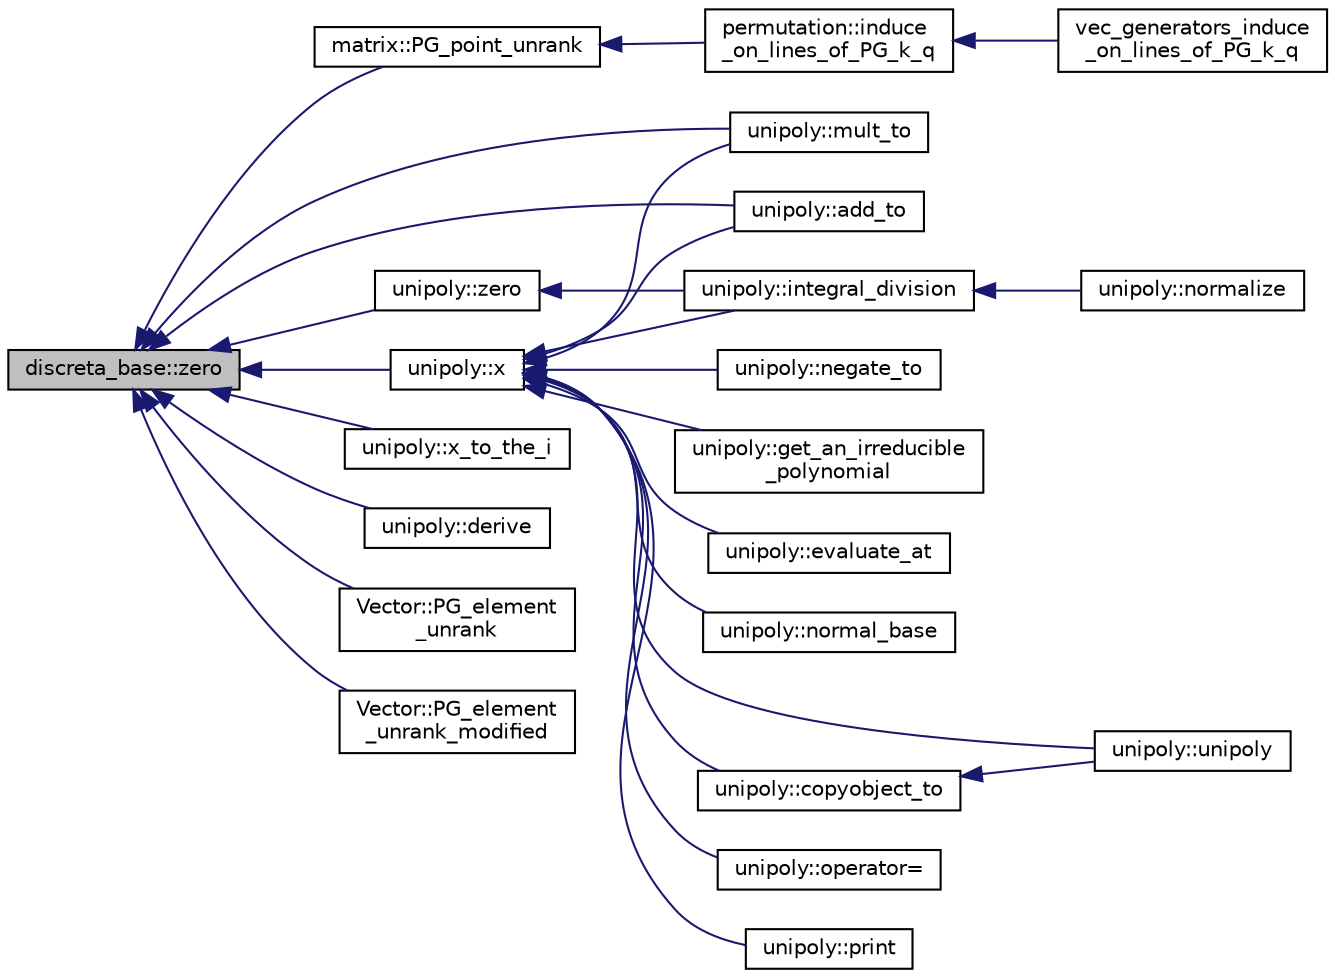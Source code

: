 digraph "discreta_base::zero"
{
  edge [fontname="Helvetica",fontsize="10",labelfontname="Helvetica",labelfontsize="10"];
  node [fontname="Helvetica",fontsize="10",shape=record];
  rankdir="LR";
  Node18549 [label="discreta_base::zero",height=0.2,width=0.4,color="black", fillcolor="grey75", style="filled", fontcolor="black"];
  Node18549 -> Node18550 [dir="back",color="midnightblue",fontsize="10",style="solid",fontname="Helvetica"];
  Node18550 [label="matrix::PG_point_unrank",height=0.2,width=0.4,color="black", fillcolor="white", style="filled",URL="$d1/d8d/classmatrix.html#a5e3395e0dabdef2f693d463814577f5d"];
  Node18550 -> Node18551 [dir="back",color="midnightblue",fontsize="10",style="solid",fontname="Helvetica"];
  Node18551 [label="permutation::induce\l_on_lines_of_PG_k_q",height=0.2,width=0.4,color="black", fillcolor="white", style="filled",URL="$d0/d08/classpermutation.html#a3e01585ffb15282fc45a3158c5ad0b76"];
  Node18551 -> Node18552 [dir="back",color="midnightblue",fontsize="10",style="solid",fontname="Helvetica"];
  Node18552 [label="vec_generators_induce\l_on_lines_of_PG_k_q",height=0.2,width=0.4,color="black", fillcolor="white", style="filled",URL="$d0/dd3/perm__group__gens_8_c.html#ab33fa2e167b2501e5761fee699b4c285"];
  Node18549 -> Node18553 [dir="back",color="midnightblue",fontsize="10",style="solid",fontname="Helvetica"];
  Node18553 [label="unipoly::mult_to",height=0.2,width=0.4,color="black", fillcolor="white", style="filled",URL="$d1/d89/classunipoly.html#a95bf7f347a5630f0d3f9737ffe22a341"];
  Node18549 -> Node18554 [dir="back",color="midnightblue",fontsize="10",style="solid",fontname="Helvetica"];
  Node18554 [label="unipoly::add_to",height=0.2,width=0.4,color="black", fillcolor="white", style="filled",URL="$d1/d89/classunipoly.html#abebdaf912a2b0e7c27470f4191d0e180"];
  Node18549 -> Node18555 [dir="back",color="midnightblue",fontsize="10",style="solid",fontname="Helvetica"];
  Node18555 [label="unipoly::zero",height=0.2,width=0.4,color="black", fillcolor="white", style="filled",URL="$d1/d89/classunipoly.html#a8fd1c1a5602dc59b0e1a68bee23d60b6"];
  Node18555 -> Node18556 [dir="back",color="midnightblue",fontsize="10",style="solid",fontname="Helvetica"];
  Node18556 [label="unipoly::integral_division",height=0.2,width=0.4,color="black", fillcolor="white", style="filled",URL="$d1/d89/classunipoly.html#aeb794e4d6b10709ed6be7dae9826d705"];
  Node18556 -> Node18557 [dir="back",color="midnightblue",fontsize="10",style="solid",fontname="Helvetica"];
  Node18557 [label="unipoly::normalize",height=0.2,width=0.4,color="black", fillcolor="white", style="filled",URL="$d1/d89/classunipoly.html#a1fdf6f2da235edcf45fca433dea19370"];
  Node18549 -> Node18558 [dir="back",color="midnightblue",fontsize="10",style="solid",fontname="Helvetica"];
  Node18558 [label="unipoly::x",height=0.2,width=0.4,color="black", fillcolor="white", style="filled",URL="$d1/d89/classunipoly.html#a193127c4c6cf419d995882bb5b762294"];
  Node18558 -> Node18559 [dir="back",color="midnightblue",fontsize="10",style="solid",fontname="Helvetica"];
  Node18559 [label="unipoly::unipoly",height=0.2,width=0.4,color="black", fillcolor="white", style="filled",URL="$d1/d89/classunipoly.html#ade3afe0b00b7ff45b9dbc5a15cacf59d"];
  Node18558 -> Node18560 [dir="back",color="midnightblue",fontsize="10",style="solid",fontname="Helvetica"];
  Node18560 [label="unipoly::operator=",height=0.2,width=0.4,color="black", fillcolor="white", style="filled",URL="$d1/d89/classunipoly.html#a60f1ddf49bc3e91ad73d24b9fbb29460"];
  Node18558 -> Node18561 [dir="back",color="midnightblue",fontsize="10",style="solid",fontname="Helvetica"];
  Node18561 [label="unipoly::copyobject_to",height=0.2,width=0.4,color="black", fillcolor="white", style="filled",URL="$d1/d89/classunipoly.html#aa856d320a499748a0f3345ab45e51910"];
  Node18561 -> Node18559 [dir="back",color="midnightblue",fontsize="10",style="solid",fontname="Helvetica"];
  Node18558 -> Node18562 [dir="back",color="midnightblue",fontsize="10",style="solid",fontname="Helvetica"];
  Node18562 [label="unipoly::print",height=0.2,width=0.4,color="black", fillcolor="white", style="filled",URL="$d1/d89/classunipoly.html#a9dc0d295bea73d0c20562149f250cd97"];
  Node18558 -> Node18553 [dir="back",color="midnightblue",fontsize="10",style="solid",fontname="Helvetica"];
  Node18558 -> Node18554 [dir="back",color="midnightblue",fontsize="10",style="solid",fontname="Helvetica"];
  Node18558 -> Node18563 [dir="back",color="midnightblue",fontsize="10",style="solid",fontname="Helvetica"];
  Node18563 [label="unipoly::negate_to",height=0.2,width=0.4,color="black", fillcolor="white", style="filled",URL="$d1/d89/classunipoly.html#a2181196b44786790f58b72510620db97"];
  Node18558 -> Node18556 [dir="back",color="midnightblue",fontsize="10",style="solid",fontname="Helvetica"];
  Node18558 -> Node18564 [dir="back",color="midnightblue",fontsize="10",style="solid",fontname="Helvetica"];
  Node18564 [label="unipoly::get_an_irreducible\l_polynomial",height=0.2,width=0.4,color="black", fillcolor="white", style="filled",URL="$d1/d89/classunipoly.html#a14ae1863f2096e87f8115f5e8f727883"];
  Node18558 -> Node18565 [dir="back",color="midnightblue",fontsize="10",style="solid",fontname="Helvetica"];
  Node18565 [label="unipoly::evaluate_at",height=0.2,width=0.4,color="black", fillcolor="white", style="filled",URL="$d1/d89/classunipoly.html#afb8c65d96c3c1afeb1e14120bd5942b8"];
  Node18558 -> Node18566 [dir="back",color="midnightblue",fontsize="10",style="solid",fontname="Helvetica"];
  Node18566 [label="unipoly::normal_base",height=0.2,width=0.4,color="black", fillcolor="white", style="filled",URL="$d1/d89/classunipoly.html#a38f30f53df7f4ff1506f2b41666ff39e"];
  Node18549 -> Node18567 [dir="back",color="midnightblue",fontsize="10",style="solid",fontname="Helvetica"];
  Node18567 [label="unipoly::x_to_the_i",height=0.2,width=0.4,color="black", fillcolor="white", style="filled",URL="$d1/d89/classunipoly.html#a1415216fadad08456f6c70403b522f6e"];
  Node18549 -> Node18568 [dir="back",color="midnightblue",fontsize="10",style="solid",fontname="Helvetica"];
  Node18568 [label="unipoly::derive",height=0.2,width=0.4,color="black", fillcolor="white", style="filled",URL="$d1/d89/classunipoly.html#a52ae2730113a41ba434aa33d242ad2ae"];
  Node18549 -> Node18569 [dir="back",color="midnightblue",fontsize="10",style="solid",fontname="Helvetica"];
  Node18569 [label="Vector::PG_element\l_unrank",height=0.2,width=0.4,color="black", fillcolor="white", style="filled",URL="$d5/db2/class_vector.html#a8461aafe0c57317eea2df6e3b6507995"];
  Node18549 -> Node18570 [dir="back",color="midnightblue",fontsize="10",style="solid",fontname="Helvetica"];
  Node18570 [label="Vector::PG_element\l_unrank_modified",height=0.2,width=0.4,color="black", fillcolor="white", style="filled",URL="$d5/db2/class_vector.html#a778c7effcf9ce1c1f9187f2649955e26"];
}
